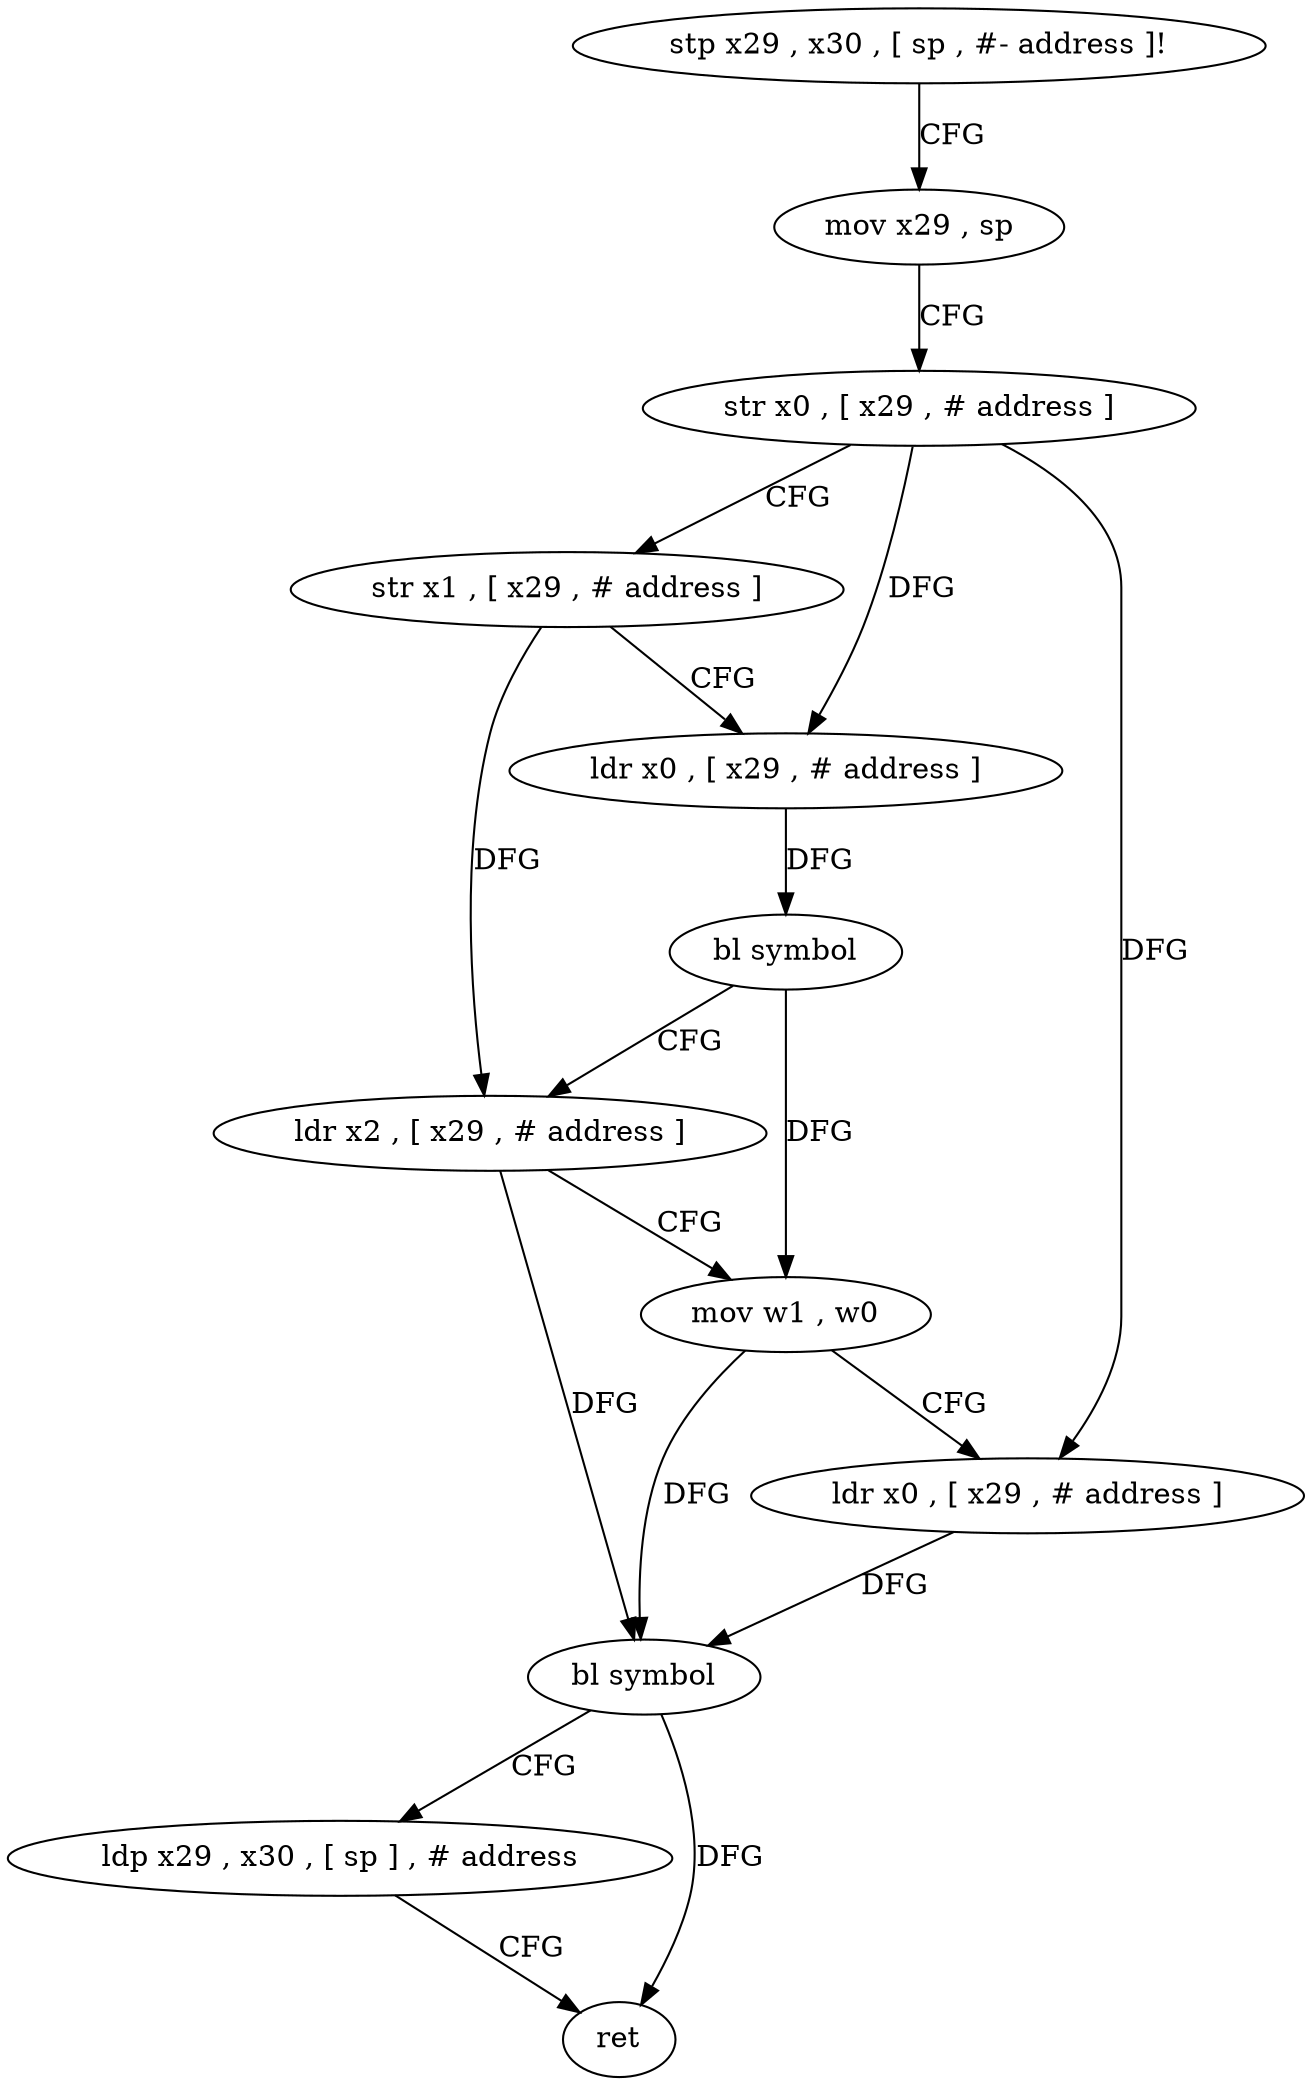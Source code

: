 digraph "func" {
"150168" [label = "stp x29 , x30 , [ sp , #- address ]!" ]
"150172" [label = "mov x29 , sp" ]
"150176" [label = "str x0 , [ x29 , # address ]" ]
"150180" [label = "str x1 , [ x29 , # address ]" ]
"150184" [label = "ldr x0 , [ x29 , # address ]" ]
"150188" [label = "bl symbol" ]
"150192" [label = "ldr x2 , [ x29 , # address ]" ]
"150196" [label = "mov w1 , w0" ]
"150200" [label = "ldr x0 , [ x29 , # address ]" ]
"150204" [label = "bl symbol" ]
"150208" [label = "ldp x29 , x30 , [ sp ] , # address" ]
"150212" [label = "ret" ]
"150168" -> "150172" [ label = "CFG" ]
"150172" -> "150176" [ label = "CFG" ]
"150176" -> "150180" [ label = "CFG" ]
"150176" -> "150184" [ label = "DFG" ]
"150176" -> "150200" [ label = "DFG" ]
"150180" -> "150184" [ label = "CFG" ]
"150180" -> "150192" [ label = "DFG" ]
"150184" -> "150188" [ label = "DFG" ]
"150188" -> "150192" [ label = "CFG" ]
"150188" -> "150196" [ label = "DFG" ]
"150192" -> "150196" [ label = "CFG" ]
"150192" -> "150204" [ label = "DFG" ]
"150196" -> "150200" [ label = "CFG" ]
"150196" -> "150204" [ label = "DFG" ]
"150200" -> "150204" [ label = "DFG" ]
"150204" -> "150208" [ label = "CFG" ]
"150204" -> "150212" [ label = "DFG" ]
"150208" -> "150212" [ label = "CFG" ]
}
